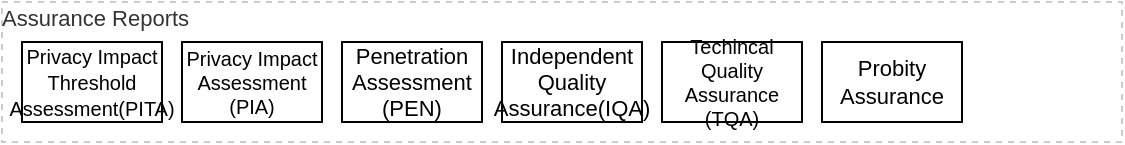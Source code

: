 <mxfile version="20.3.0" type="device"><diagram id="BlOjH48DoarVKHkt37l6" name="Assurance"><mxGraphModel dx="782" dy="549" grid="1" gridSize="10" guides="1" tooltips="1" connect="1" arrows="1" fold="1" page="1" pageScale="1" pageWidth="827" pageHeight="1169" math="0" shadow="0"><root><mxCell id="CCg8XXKZhuh8JvymPcvX-0"/><mxCell id="CCg8XXKZhuh8JvymPcvX-1" value="Diagram" parent="CCg8XXKZhuh8JvymPcvX-0"/><mxCell id="CCg8XXKZhuh8JvymPcvX-2" value="Assurance Reports" style="rounded=0;whiteSpace=wrap;html=1;shadow=0;glass=0;comic=0;strokeColor=#CCCCCC;fillColor=none;fontSize=11;align=left;fontColor=#333333;recursiveResize=0;container=1;collapsible=0;verticalAlign=top;absoluteArcSize=1;spacing=0;spacingTop=-3;dashed=1;" parent="CCg8XXKZhuh8JvymPcvX-1" vertex="1"><mxGeometry x="120" y="220" width="560" height="70" as="geometry"/></mxCell><mxCell id="CCg8XXKZhuh8JvymPcvX-3" value="Independent Quality Assurance(IQA)" style="rounded=0;whiteSpace=wrap;html=1;shadow=0;glass=0;comic=0;fontSize=11;align=center;recursiveResize=0;container=1;collapsible=0;strokeWidth=1;" parent="CCg8XXKZhuh8JvymPcvX-2" vertex="1"><mxGeometry x="250" y="20" width="70" height="40" as="geometry"/></mxCell><mxCell id="CCg8XXKZhuh8JvymPcvX-4" value="Probity Assurance" style="rounded=0;whiteSpace=wrap;html=1;shadow=0;glass=0;comic=0;fontSize=11;align=center;recursiveResize=0;container=1;collapsible=0;strokeWidth=1;" parent="CCg8XXKZhuh8JvymPcvX-2" vertex="1"><mxGeometry x="410" y="20" width="70" height="40" as="geometry"/></mxCell><mxCell id="CCg8XXKZhuh8JvymPcvX-5" value="Techincal Quality Assurance (TQA)" style="rounded=0;whiteSpace=wrap;html=1;shadow=0;glass=0;comic=0;fontSize=10;align=center;recursiveResize=0;container=1;collapsible=0;strokeWidth=1;" parent="CCg8XXKZhuh8JvymPcvX-2" vertex="1"><mxGeometry x="330" y="20" width="70" height="40" as="geometry"/></mxCell><mxCell id="CCg8XXKZhuh8JvymPcvX-6" value="Privacy Impact&lt;br style=&quot;font-size: 10px;&quot;&gt;Assessment (PIA)" style="rounded=0;whiteSpace=wrap;html=1;shadow=0;glass=0;comic=0;fontSize=10;align=center;recursiveResize=0;container=1;collapsible=0;strokeWidth=1;" parent="CCg8XXKZhuh8JvymPcvX-2" vertex="1"><mxGeometry x="90" y="20" width="70" height="40" as="geometry"/></mxCell><mxCell id="CCg8XXKZhuh8JvymPcvX-7" value="&lt;font style=&quot;font-size: 10px&quot;&gt;Privacy Impact&lt;br&gt;Threshold Assessment(PITA)&lt;/font&gt;" style="rounded=0;whiteSpace=wrap;html=1;shadow=0;glass=0;comic=0;fontSize=11;align=center;recursiveResize=0;container=1;collapsible=0;strokeWidth=1;" parent="CCg8XXKZhuh8JvymPcvX-2" vertex="1"><mxGeometry x="10" y="20" width="70" height="40" as="geometry"/></mxCell><mxCell id="CCg8XXKZhuh8JvymPcvX-8" value="Penetration Assessment (PEN)" style="rounded=0;whiteSpace=wrap;html=1;shadow=0;glass=0;comic=0;fontSize=11;align=center;recursiveResize=0;container=1;collapsible=0;strokeWidth=1;" parent="CCg8XXKZhuh8JvymPcvX-2" vertex="1"><mxGeometry x="170" y="20" width="70" height="40" as="geometry"/></mxCell><mxCell id="1EwaQu5t13Dwc5W57W5Q-0" value="Legend" parent="CCg8XXKZhuh8JvymPcvX-0"/><mxCell id="npFyNZQjpAVsB6MOLKep-0" value="Title/Diagram" parent="CCg8XXKZhuh8JvymPcvX-0"/></root></mxGraphModel></diagram></mxfile>